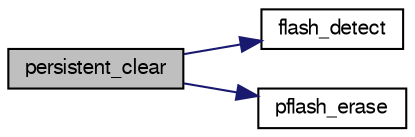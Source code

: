 digraph "persistent_clear"
{
  edge [fontname="FreeSans",fontsize="10",labelfontname="FreeSans",labelfontsize="10"];
  node [fontname="FreeSans",fontsize="10",shape=record];
  rankdir="LR";
  Node1 [label="persistent_clear",height=0.2,width=0.4,color="black", fillcolor="grey75", style="filled", fontcolor="black"];
  Node1 -> Node2 [color="midnightblue",fontsize="10",style="solid",fontname="FreeSans"];
  Node2 [label="flash_detect",height=0.2,width=0.4,color="black", fillcolor="white", style="filled",URL="$stm32_2modules_2core_2settings__arch_8c.html#a6e9ee5b58a0f71f5267a43dbca4fc5b5"];
  Node1 -> Node3 [color="midnightblue",fontsize="10",style="solid",fontname="FreeSans"];
  Node3 [label="pflash_erase",height=0.2,width=0.4,color="black", fillcolor="white", style="filled",URL="$stm32_2modules_2core_2settings__arch_8c.html#ab007814607ae9319798cb0ee4462d5c4"];
}
